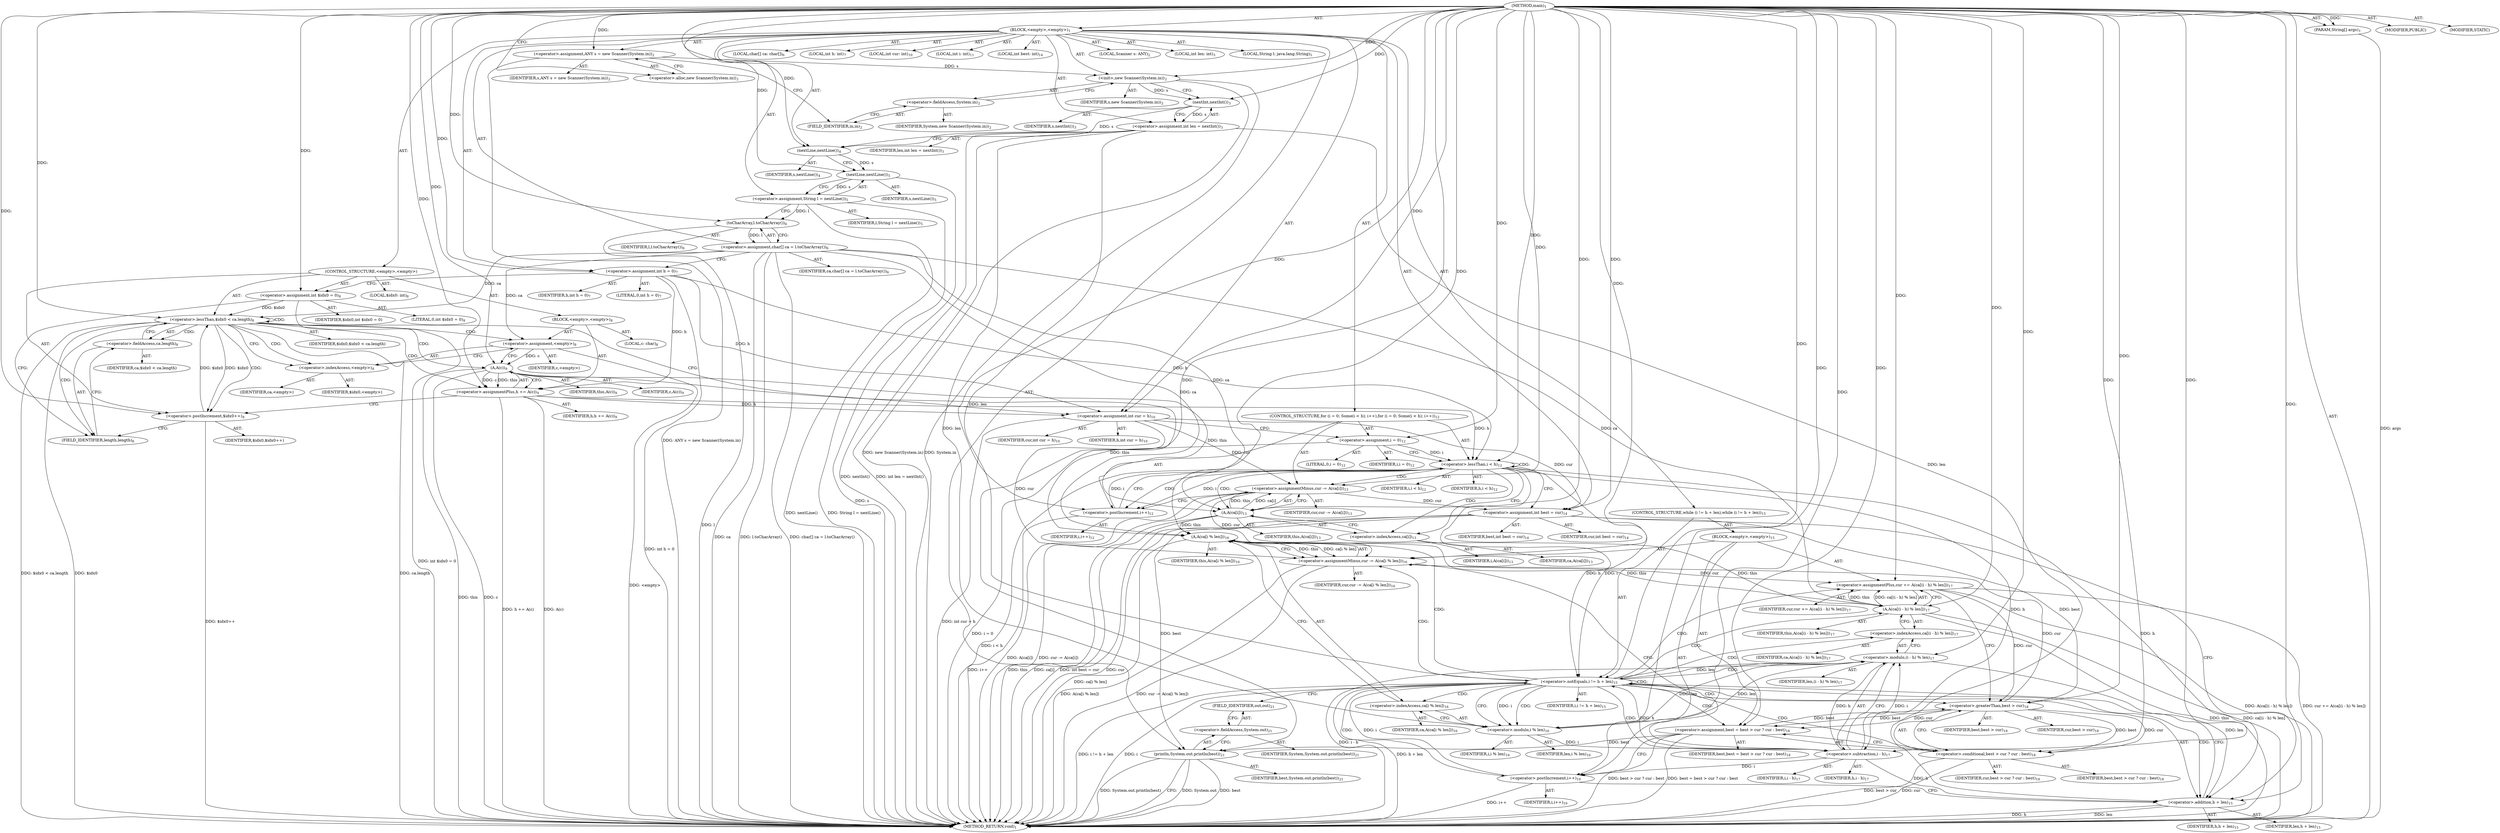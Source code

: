 digraph "main" {  
"19" [label = <(METHOD,main)<SUB>1</SUB>> ]
"20" [label = <(PARAM,String[] args)<SUB>1</SUB>> ]
"21" [label = <(BLOCK,&lt;empty&gt;,&lt;empty&gt;)<SUB>1</SUB>> ]
"4" [label = <(LOCAL,Scanner s: ANY)<SUB>2</SUB>> ]
"22" [label = <(&lt;operator&gt;.assignment,ANY s = new Scanner(System.in))<SUB>2</SUB>> ]
"23" [label = <(IDENTIFIER,s,ANY s = new Scanner(System.in))<SUB>2</SUB>> ]
"24" [label = <(&lt;operator&gt;.alloc,new Scanner(System.in))<SUB>2</SUB>> ]
"25" [label = <(&lt;init&gt;,new Scanner(System.in))<SUB>2</SUB>> ]
"3" [label = <(IDENTIFIER,s,new Scanner(System.in))<SUB>2</SUB>> ]
"26" [label = <(&lt;operator&gt;.fieldAccess,System.in)<SUB>2</SUB>> ]
"27" [label = <(IDENTIFIER,System,new Scanner(System.in))<SUB>2</SUB>> ]
"28" [label = <(FIELD_IDENTIFIER,in,in)<SUB>2</SUB>> ]
"29" [label = <(LOCAL,int len: int)<SUB>3</SUB>> ]
"30" [label = <(&lt;operator&gt;.assignment,int len = nextInt())<SUB>3</SUB>> ]
"31" [label = <(IDENTIFIER,len,int len = nextInt())<SUB>3</SUB>> ]
"32" [label = <(nextInt,nextInt())<SUB>3</SUB>> ]
"33" [label = <(IDENTIFIER,s,nextInt())<SUB>3</SUB>> ]
"34" [label = <(nextLine,nextLine())<SUB>4</SUB>> ]
"35" [label = <(IDENTIFIER,s,nextLine())<SUB>4</SUB>> ]
"36" [label = <(LOCAL,String l: java.lang.String)<SUB>5</SUB>> ]
"37" [label = <(&lt;operator&gt;.assignment,String l = nextLine())<SUB>5</SUB>> ]
"38" [label = <(IDENTIFIER,l,String l = nextLine())<SUB>5</SUB>> ]
"39" [label = <(nextLine,nextLine())<SUB>5</SUB>> ]
"40" [label = <(IDENTIFIER,s,nextLine())<SUB>5</SUB>> ]
"41" [label = <(LOCAL,char[] ca: char[])<SUB>6</SUB>> ]
"42" [label = <(&lt;operator&gt;.assignment,char[] ca = l.toCharArray())<SUB>6</SUB>> ]
"43" [label = <(IDENTIFIER,ca,char[] ca = l.toCharArray())<SUB>6</SUB>> ]
"44" [label = <(toCharArray,l.toCharArray())<SUB>6</SUB>> ]
"45" [label = <(IDENTIFIER,l,l.toCharArray())<SUB>6</SUB>> ]
"46" [label = <(LOCAL,int h: int)<SUB>7</SUB>> ]
"47" [label = <(&lt;operator&gt;.assignment,int h = 0)<SUB>7</SUB>> ]
"48" [label = <(IDENTIFIER,h,int h = 0)<SUB>7</SUB>> ]
"49" [label = <(LITERAL,0,int h = 0)<SUB>7</SUB>> ]
"50" [label = <(CONTROL_STRUCTURE,&lt;empty&gt;,&lt;empty&gt;)> ]
"51" [label = <(LOCAL,$idx0: int)<SUB>8</SUB>> ]
"52" [label = <(&lt;operator&gt;.assignment,int $idx0 = 0)<SUB>8</SUB>> ]
"53" [label = <(IDENTIFIER,$idx0,int $idx0 = 0)> ]
"54" [label = <(LITERAL,0,int $idx0 = 0)<SUB>8</SUB>> ]
"55" [label = <(&lt;operator&gt;.lessThan,$idx0 &lt; ca.length)<SUB>8</SUB>> ]
"56" [label = <(IDENTIFIER,$idx0,$idx0 &lt; ca.length)> ]
"57" [label = <(&lt;operator&gt;.fieldAccess,ca.length)<SUB>8</SUB>> ]
"58" [label = <(IDENTIFIER,ca,$idx0 &lt; ca.length)> ]
"59" [label = <(FIELD_IDENTIFIER,length,length)<SUB>8</SUB>> ]
"60" [label = <(&lt;operator&gt;.postIncrement,$idx0++)<SUB>8</SUB>> ]
"61" [label = <(IDENTIFIER,$idx0,$idx0++)> ]
"62" [label = <(BLOCK,&lt;empty&gt;,&lt;empty&gt;)<SUB>8</SUB>> ]
"63" [label = <(LOCAL,c: char)<SUB>8</SUB>> ]
"64" [label = <(&lt;operator&gt;.assignment,&lt;empty&gt;)<SUB>8</SUB>> ]
"65" [label = <(IDENTIFIER,c,&lt;empty&gt;)> ]
"66" [label = <(&lt;operator&gt;.indexAccess,&lt;empty&gt;)<SUB>8</SUB>> ]
"67" [label = <(IDENTIFIER,ca,&lt;empty&gt;)> ]
"68" [label = <(IDENTIFIER,$idx0,&lt;empty&gt;)> ]
"69" [label = <(&lt;operator&gt;.assignmentPlus,h += A(c))<SUB>9</SUB>> ]
"70" [label = <(IDENTIFIER,h,h += A(c))<SUB>9</SUB>> ]
"71" [label = <(A,A(c))<SUB>9</SUB>> ]
"72" [label = <(IDENTIFIER,this,A(c))<SUB>9</SUB>> ]
"73" [label = <(IDENTIFIER,c,A(c))<SUB>9</SUB>> ]
"74" [label = <(LOCAL,int cur: int)<SUB>10</SUB>> ]
"75" [label = <(&lt;operator&gt;.assignment,int cur = h)<SUB>10</SUB>> ]
"76" [label = <(IDENTIFIER,cur,int cur = h)<SUB>10</SUB>> ]
"77" [label = <(IDENTIFIER,h,int cur = h)<SUB>10</SUB>> ]
"78" [label = <(LOCAL,int i: int)<SUB>11</SUB>> ]
"79" [label = <(CONTROL_STRUCTURE,for (i = 0; Some(i &lt; h); i++),for (i = 0; Some(i &lt; h); i++))<SUB>12</SUB>> ]
"80" [label = <(&lt;operator&gt;.assignment,i = 0)<SUB>12</SUB>> ]
"81" [label = <(IDENTIFIER,i,i = 0)<SUB>12</SUB>> ]
"82" [label = <(LITERAL,0,i = 0)<SUB>12</SUB>> ]
"83" [label = <(&lt;operator&gt;.lessThan,i &lt; h)<SUB>12</SUB>> ]
"84" [label = <(IDENTIFIER,i,i &lt; h)<SUB>12</SUB>> ]
"85" [label = <(IDENTIFIER,h,i &lt; h)<SUB>12</SUB>> ]
"86" [label = <(&lt;operator&gt;.postIncrement,i++)<SUB>12</SUB>> ]
"87" [label = <(IDENTIFIER,i,i++)<SUB>12</SUB>> ]
"88" [label = <(&lt;operator&gt;.assignmentMinus,cur -= A(ca[i]))<SUB>13</SUB>> ]
"89" [label = <(IDENTIFIER,cur,cur -= A(ca[i]))<SUB>13</SUB>> ]
"90" [label = <(A,A(ca[i]))<SUB>13</SUB>> ]
"91" [label = <(IDENTIFIER,this,A(ca[i]))<SUB>13</SUB>> ]
"92" [label = <(&lt;operator&gt;.indexAccess,ca[i])<SUB>13</SUB>> ]
"93" [label = <(IDENTIFIER,ca,A(ca[i]))<SUB>13</SUB>> ]
"94" [label = <(IDENTIFIER,i,A(ca[i]))<SUB>13</SUB>> ]
"95" [label = <(LOCAL,int best: int)<SUB>14</SUB>> ]
"96" [label = <(&lt;operator&gt;.assignment,int best = cur)<SUB>14</SUB>> ]
"97" [label = <(IDENTIFIER,best,int best = cur)<SUB>14</SUB>> ]
"98" [label = <(IDENTIFIER,cur,int best = cur)<SUB>14</SUB>> ]
"99" [label = <(CONTROL_STRUCTURE,while (i != h + len),while (i != h + len))<SUB>15</SUB>> ]
"100" [label = <(&lt;operator&gt;.notEquals,i != h + len)<SUB>15</SUB>> ]
"101" [label = <(IDENTIFIER,i,i != h + len)<SUB>15</SUB>> ]
"102" [label = <(&lt;operator&gt;.addition,h + len)<SUB>15</SUB>> ]
"103" [label = <(IDENTIFIER,h,h + len)<SUB>15</SUB>> ]
"104" [label = <(IDENTIFIER,len,h + len)<SUB>15</SUB>> ]
"105" [label = <(BLOCK,&lt;empty&gt;,&lt;empty&gt;)<SUB>15</SUB>> ]
"106" [label = <(&lt;operator&gt;.assignmentMinus,cur -= A(ca[i % len]))<SUB>16</SUB>> ]
"107" [label = <(IDENTIFIER,cur,cur -= A(ca[i % len]))<SUB>16</SUB>> ]
"108" [label = <(A,A(ca[i % len]))<SUB>16</SUB>> ]
"109" [label = <(IDENTIFIER,this,A(ca[i % len]))<SUB>16</SUB>> ]
"110" [label = <(&lt;operator&gt;.indexAccess,ca[i % len])<SUB>16</SUB>> ]
"111" [label = <(IDENTIFIER,ca,A(ca[i % len]))<SUB>16</SUB>> ]
"112" [label = <(&lt;operator&gt;.modulo,i % len)<SUB>16</SUB>> ]
"113" [label = <(IDENTIFIER,i,i % len)<SUB>16</SUB>> ]
"114" [label = <(IDENTIFIER,len,i % len)<SUB>16</SUB>> ]
"115" [label = <(&lt;operator&gt;.assignmentPlus,cur += A(ca[(i - h) % len]))<SUB>17</SUB>> ]
"116" [label = <(IDENTIFIER,cur,cur += A(ca[(i - h) % len]))<SUB>17</SUB>> ]
"117" [label = <(A,A(ca[(i - h) % len]))<SUB>17</SUB>> ]
"118" [label = <(IDENTIFIER,this,A(ca[(i - h) % len]))<SUB>17</SUB>> ]
"119" [label = <(&lt;operator&gt;.indexAccess,ca[(i - h) % len])<SUB>17</SUB>> ]
"120" [label = <(IDENTIFIER,ca,A(ca[(i - h) % len]))<SUB>17</SUB>> ]
"121" [label = <(&lt;operator&gt;.modulo,(i - h) % len)<SUB>17</SUB>> ]
"122" [label = <(&lt;operator&gt;.subtraction,i - h)<SUB>17</SUB>> ]
"123" [label = <(IDENTIFIER,i,i - h)<SUB>17</SUB>> ]
"124" [label = <(IDENTIFIER,h,i - h)<SUB>17</SUB>> ]
"125" [label = <(IDENTIFIER,len,(i - h) % len)<SUB>17</SUB>> ]
"126" [label = <(&lt;operator&gt;.assignment,best = best &gt; cur ? cur : best)<SUB>18</SUB>> ]
"127" [label = <(IDENTIFIER,best,best = best &gt; cur ? cur : best)<SUB>18</SUB>> ]
"128" [label = <(&lt;operator&gt;.conditional,best &gt; cur ? cur : best)<SUB>18</SUB>> ]
"129" [label = <(&lt;operator&gt;.greaterThan,best &gt; cur)<SUB>18</SUB>> ]
"130" [label = <(IDENTIFIER,best,best &gt; cur)<SUB>18</SUB>> ]
"131" [label = <(IDENTIFIER,cur,best &gt; cur)<SUB>18</SUB>> ]
"132" [label = <(IDENTIFIER,cur,best &gt; cur ? cur : best)<SUB>18</SUB>> ]
"133" [label = <(IDENTIFIER,best,best &gt; cur ? cur : best)<SUB>18</SUB>> ]
"134" [label = <(&lt;operator&gt;.postIncrement,i++)<SUB>19</SUB>> ]
"135" [label = <(IDENTIFIER,i,i++)<SUB>19</SUB>> ]
"136" [label = <(println,System.out.println(best))<SUB>21</SUB>> ]
"137" [label = <(&lt;operator&gt;.fieldAccess,System.out)<SUB>21</SUB>> ]
"138" [label = <(IDENTIFIER,System,System.out.println(best))<SUB>21</SUB>> ]
"139" [label = <(FIELD_IDENTIFIER,out,out)<SUB>21</SUB>> ]
"140" [label = <(IDENTIFIER,best,System.out.println(best))<SUB>21</SUB>> ]
"141" [label = <(MODIFIER,PUBLIC)> ]
"142" [label = <(MODIFIER,STATIC)> ]
"143" [label = <(METHOD_RETURN,void)<SUB>1</SUB>> ]
  "19" -> "20"  [ label = "AST: "] 
  "19" -> "21"  [ label = "AST: "] 
  "19" -> "141"  [ label = "AST: "] 
  "19" -> "142"  [ label = "AST: "] 
  "19" -> "143"  [ label = "AST: "] 
  "21" -> "4"  [ label = "AST: "] 
  "21" -> "22"  [ label = "AST: "] 
  "21" -> "25"  [ label = "AST: "] 
  "21" -> "29"  [ label = "AST: "] 
  "21" -> "30"  [ label = "AST: "] 
  "21" -> "34"  [ label = "AST: "] 
  "21" -> "36"  [ label = "AST: "] 
  "21" -> "37"  [ label = "AST: "] 
  "21" -> "41"  [ label = "AST: "] 
  "21" -> "42"  [ label = "AST: "] 
  "21" -> "46"  [ label = "AST: "] 
  "21" -> "47"  [ label = "AST: "] 
  "21" -> "50"  [ label = "AST: "] 
  "21" -> "74"  [ label = "AST: "] 
  "21" -> "75"  [ label = "AST: "] 
  "21" -> "78"  [ label = "AST: "] 
  "21" -> "79"  [ label = "AST: "] 
  "21" -> "95"  [ label = "AST: "] 
  "21" -> "96"  [ label = "AST: "] 
  "21" -> "99"  [ label = "AST: "] 
  "21" -> "136"  [ label = "AST: "] 
  "22" -> "23"  [ label = "AST: "] 
  "22" -> "24"  [ label = "AST: "] 
  "25" -> "3"  [ label = "AST: "] 
  "25" -> "26"  [ label = "AST: "] 
  "26" -> "27"  [ label = "AST: "] 
  "26" -> "28"  [ label = "AST: "] 
  "30" -> "31"  [ label = "AST: "] 
  "30" -> "32"  [ label = "AST: "] 
  "32" -> "33"  [ label = "AST: "] 
  "34" -> "35"  [ label = "AST: "] 
  "37" -> "38"  [ label = "AST: "] 
  "37" -> "39"  [ label = "AST: "] 
  "39" -> "40"  [ label = "AST: "] 
  "42" -> "43"  [ label = "AST: "] 
  "42" -> "44"  [ label = "AST: "] 
  "44" -> "45"  [ label = "AST: "] 
  "47" -> "48"  [ label = "AST: "] 
  "47" -> "49"  [ label = "AST: "] 
  "50" -> "51"  [ label = "AST: "] 
  "50" -> "52"  [ label = "AST: "] 
  "50" -> "55"  [ label = "AST: "] 
  "50" -> "60"  [ label = "AST: "] 
  "50" -> "62"  [ label = "AST: "] 
  "52" -> "53"  [ label = "AST: "] 
  "52" -> "54"  [ label = "AST: "] 
  "55" -> "56"  [ label = "AST: "] 
  "55" -> "57"  [ label = "AST: "] 
  "57" -> "58"  [ label = "AST: "] 
  "57" -> "59"  [ label = "AST: "] 
  "60" -> "61"  [ label = "AST: "] 
  "62" -> "63"  [ label = "AST: "] 
  "62" -> "64"  [ label = "AST: "] 
  "62" -> "69"  [ label = "AST: "] 
  "64" -> "65"  [ label = "AST: "] 
  "64" -> "66"  [ label = "AST: "] 
  "66" -> "67"  [ label = "AST: "] 
  "66" -> "68"  [ label = "AST: "] 
  "69" -> "70"  [ label = "AST: "] 
  "69" -> "71"  [ label = "AST: "] 
  "71" -> "72"  [ label = "AST: "] 
  "71" -> "73"  [ label = "AST: "] 
  "75" -> "76"  [ label = "AST: "] 
  "75" -> "77"  [ label = "AST: "] 
  "79" -> "80"  [ label = "AST: "] 
  "79" -> "83"  [ label = "AST: "] 
  "79" -> "86"  [ label = "AST: "] 
  "79" -> "88"  [ label = "AST: "] 
  "80" -> "81"  [ label = "AST: "] 
  "80" -> "82"  [ label = "AST: "] 
  "83" -> "84"  [ label = "AST: "] 
  "83" -> "85"  [ label = "AST: "] 
  "86" -> "87"  [ label = "AST: "] 
  "88" -> "89"  [ label = "AST: "] 
  "88" -> "90"  [ label = "AST: "] 
  "90" -> "91"  [ label = "AST: "] 
  "90" -> "92"  [ label = "AST: "] 
  "92" -> "93"  [ label = "AST: "] 
  "92" -> "94"  [ label = "AST: "] 
  "96" -> "97"  [ label = "AST: "] 
  "96" -> "98"  [ label = "AST: "] 
  "99" -> "100"  [ label = "AST: "] 
  "99" -> "105"  [ label = "AST: "] 
  "100" -> "101"  [ label = "AST: "] 
  "100" -> "102"  [ label = "AST: "] 
  "102" -> "103"  [ label = "AST: "] 
  "102" -> "104"  [ label = "AST: "] 
  "105" -> "106"  [ label = "AST: "] 
  "105" -> "115"  [ label = "AST: "] 
  "105" -> "126"  [ label = "AST: "] 
  "105" -> "134"  [ label = "AST: "] 
  "106" -> "107"  [ label = "AST: "] 
  "106" -> "108"  [ label = "AST: "] 
  "108" -> "109"  [ label = "AST: "] 
  "108" -> "110"  [ label = "AST: "] 
  "110" -> "111"  [ label = "AST: "] 
  "110" -> "112"  [ label = "AST: "] 
  "112" -> "113"  [ label = "AST: "] 
  "112" -> "114"  [ label = "AST: "] 
  "115" -> "116"  [ label = "AST: "] 
  "115" -> "117"  [ label = "AST: "] 
  "117" -> "118"  [ label = "AST: "] 
  "117" -> "119"  [ label = "AST: "] 
  "119" -> "120"  [ label = "AST: "] 
  "119" -> "121"  [ label = "AST: "] 
  "121" -> "122"  [ label = "AST: "] 
  "121" -> "125"  [ label = "AST: "] 
  "122" -> "123"  [ label = "AST: "] 
  "122" -> "124"  [ label = "AST: "] 
  "126" -> "127"  [ label = "AST: "] 
  "126" -> "128"  [ label = "AST: "] 
  "128" -> "129"  [ label = "AST: "] 
  "128" -> "132"  [ label = "AST: "] 
  "128" -> "133"  [ label = "AST: "] 
  "129" -> "130"  [ label = "AST: "] 
  "129" -> "131"  [ label = "AST: "] 
  "134" -> "135"  [ label = "AST: "] 
  "136" -> "137"  [ label = "AST: "] 
  "136" -> "140"  [ label = "AST: "] 
  "137" -> "138"  [ label = "AST: "] 
  "137" -> "139"  [ label = "AST: "] 
  "22" -> "28"  [ label = "CFG: "] 
  "25" -> "32"  [ label = "CFG: "] 
  "30" -> "34"  [ label = "CFG: "] 
  "34" -> "39"  [ label = "CFG: "] 
  "37" -> "44"  [ label = "CFG: "] 
  "42" -> "47"  [ label = "CFG: "] 
  "47" -> "52"  [ label = "CFG: "] 
  "75" -> "80"  [ label = "CFG: "] 
  "96" -> "102"  [ label = "CFG: "] 
  "136" -> "143"  [ label = "CFG: "] 
  "24" -> "22"  [ label = "CFG: "] 
  "26" -> "25"  [ label = "CFG: "] 
  "32" -> "30"  [ label = "CFG: "] 
  "39" -> "37"  [ label = "CFG: "] 
  "44" -> "42"  [ label = "CFG: "] 
  "52" -> "59"  [ label = "CFG: "] 
  "55" -> "66"  [ label = "CFG: "] 
  "55" -> "75"  [ label = "CFG: "] 
  "60" -> "59"  [ label = "CFG: "] 
  "80" -> "83"  [ label = "CFG: "] 
  "83" -> "92"  [ label = "CFG: "] 
  "83" -> "96"  [ label = "CFG: "] 
  "86" -> "83"  [ label = "CFG: "] 
  "88" -> "86"  [ label = "CFG: "] 
  "100" -> "112"  [ label = "CFG: "] 
  "100" -> "139"  [ label = "CFG: "] 
  "137" -> "136"  [ label = "CFG: "] 
  "28" -> "26"  [ label = "CFG: "] 
  "57" -> "55"  [ label = "CFG: "] 
  "64" -> "71"  [ label = "CFG: "] 
  "69" -> "60"  [ label = "CFG: "] 
  "90" -> "88"  [ label = "CFG: "] 
  "102" -> "100"  [ label = "CFG: "] 
  "106" -> "122"  [ label = "CFG: "] 
  "115" -> "129"  [ label = "CFG: "] 
  "126" -> "134"  [ label = "CFG: "] 
  "134" -> "102"  [ label = "CFG: "] 
  "139" -> "137"  [ label = "CFG: "] 
  "59" -> "57"  [ label = "CFG: "] 
  "66" -> "64"  [ label = "CFG: "] 
  "71" -> "69"  [ label = "CFG: "] 
  "92" -> "90"  [ label = "CFG: "] 
  "108" -> "106"  [ label = "CFG: "] 
  "117" -> "115"  [ label = "CFG: "] 
  "128" -> "126"  [ label = "CFG: "] 
  "110" -> "108"  [ label = "CFG: "] 
  "119" -> "117"  [ label = "CFG: "] 
  "129" -> "128"  [ label = "CFG: "] 
  "112" -> "110"  [ label = "CFG: "] 
  "121" -> "119"  [ label = "CFG: "] 
  "122" -> "121"  [ label = "CFG: "] 
  "19" -> "24"  [ label = "CFG: "] 
  "20" -> "143"  [ label = "DDG: args"] 
  "22" -> "143"  [ label = "DDG: ANY s = new Scanner(System.in)"] 
  "25" -> "143"  [ label = "DDG: System.in"] 
  "25" -> "143"  [ label = "DDG: new Scanner(System.in)"] 
  "30" -> "143"  [ label = "DDG: nextInt()"] 
  "30" -> "143"  [ label = "DDG: int len = nextInt()"] 
  "39" -> "143"  [ label = "DDG: s"] 
  "37" -> "143"  [ label = "DDG: nextLine()"] 
  "37" -> "143"  [ label = "DDG: String l = nextLine()"] 
  "42" -> "143"  [ label = "DDG: ca"] 
  "44" -> "143"  [ label = "DDG: l"] 
  "42" -> "143"  [ label = "DDG: l.toCharArray()"] 
  "42" -> "143"  [ label = "DDG: char[] ca = l.toCharArray()"] 
  "47" -> "143"  [ label = "DDG: int h = 0"] 
  "52" -> "143"  [ label = "DDG: int $idx0 = 0"] 
  "55" -> "143"  [ label = "DDG: $idx0"] 
  "55" -> "143"  [ label = "DDG: ca.length"] 
  "55" -> "143"  [ label = "DDG: $idx0 &lt; ca.length"] 
  "75" -> "143"  [ label = "DDG: int cur = h"] 
  "80" -> "143"  [ label = "DDG: i = 0"] 
  "83" -> "143"  [ label = "DDG: i &lt; h"] 
  "96" -> "143"  [ label = "DDG: cur"] 
  "96" -> "143"  [ label = "DDG: int best = cur"] 
  "100" -> "143"  [ label = "DDG: i"] 
  "102" -> "143"  [ label = "DDG: h"] 
  "102" -> "143"  [ label = "DDG: len"] 
  "100" -> "143"  [ label = "DDG: h + len"] 
  "100" -> "143"  [ label = "DDG: i != h + len"] 
  "136" -> "143"  [ label = "DDG: System.out"] 
  "136" -> "143"  [ label = "DDG: best"] 
  "136" -> "143"  [ label = "DDG: System.out.println(best)"] 
  "108" -> "143"  [ label = "DDG: ca[i % len]"] 
  "106" -> "143"  [ label = "DDG: A(ca[i % len])"] 
  "106" -> "143"  [ label = "DDG: cur -= A(ca[i % len])"] 
  "117" -> "143"  [ label = "DDG: this"] 
  "121" -> "143"  [ label = "DDG: i - h"] 
  "117" -> "143"  [ label = "DDG: ca[(i - h) % len]"] 
  "115" -> "143"  [ label = "DDG: A(ca[(i - h) % len])"] 
  "115" -> "143"  [ label = "DDG: cur += A(ca[(i - h) % len])"] 
  "128" -> "143"  [ label = "DDG: best &gt; cur"] 
  "128" -> "143"  [ label = "DDG: cur"] 
  "126" -> "143"  [ label = "DDG: best &gt; cur ? cur : best"] 
  "126" -> "143"  [ label = "DDG: best = best &gt; cur ? cur : best"] 
  "134" -> "143"  [ label = "DDG: i++"] 
  "90" -> "143"  [ label = "DDG: this"] 
  "90" -> "143"  [ label = "DDG: ca[i]"] 
  "88" -> "143"  [ label = "DDG: A(ca[i])"] 
  "88" -> "143"  [ label = "DDG: cur -= A(ca[i])"] 
  "86" -> "143"  [ label = "DDG: i++"] 
  "64" -> "143"  [ label = "DDG: &lt;empty&gt;"] 
  "71" -> "143"  [ label = "DDG: this"] 
  "71" -> "143"  [ label = "DDG: c"] 
  "69" -> "143"  [ label = "DDG: A(c)"] 
  "69" -> "143"  [ label = "DDG: h += A(c)"] 
  "60" -> "143"  [ label = "DDG: $idx0++"] 
  "19" -> "20"  [ label = "DDG: "] 
  "19" -> "22"  [ label = "DDG: "] 
  "32" -> "30"  [ label = "DDG: s"] 
  "39" -> "37"  [ label = "DDG: s"] 
  "44" -> "42"  [ label = "DDG: l"] 
  "19" -> "47"  [ label = "DDG: "] 
  "47" -> "75"  [ label = "DDG: h"] 
  "69" -> "75"  [ label = "DDG: h"] 
  "19" -> "75"  [ label = "DDG: "] 
  "75" -> "96"  [ label = "DDG: cur"] 
  "88" -> "96"  [ label = "DDG: cur"] 
  "19" -> "96"  [ label = "DDG: "] 
  "22" -> "25"  [ label = "DDG: s"] 
  "19" -> "25"  [ label = "DDG: "] 
  "32" -> "34"  [ label = "DDG: s"] 
  "19" -> "34"  [ label = "DDG: "] 
  "19" -> "52"  [ label = "DDG: "] 
  "19" -> "80"  [ label = "DDG: "] 
  "90" -> "88"  [ label = "DDG: this"] 
  "90" -> "88"  [ label = "DDG: ca[i]"] 
  "96" -> "136"  [ label = "DDG: best"] 
  "126" -> "136"  [ label = "DDG: best"] 
  "19" -> "136"  [ label = "DDG: "] 
  "25" -> "32"  [ label = "DDG: s"] 
  "19" -> "32"  [ label = "DDG: "] 
  "34" -> "39"  [ label = "DDG: s"] 
  "19" -> "39"  [ label = "DDG: "] 
  "37" -> "44"  [ label = "DDG: l"] 
  "19" -> "44"  [ label = "DDG: "] 
  "52" -> "55"  [ label = "DDG: $idx0"] 
  "60" -> "55"  [ label = "DDG: $idx0"] 
  "19" -> "55"  [ label = "DDG: "] 
  "42" -> "55"  [ label = "DDG: ca"] 
  "55" -> "60"  [ label = "DDG: $idx0"] 
  "19" -> "60"  [ label = "DDG: "] 
  "42" -> "64"  [ label = "DDG: ca"] 
  "71" -> "69"  [ label = "DDG: this"] 
  "71" -> "69"  [ label = "DDG: c"] 
  "80" -> "83"  [ label = "DDG: i"] 
  "86" -> "83"  [ label = "DDG: i"] 
  "19" -> "83"  [ label = "DDG: "] 
  "47" -> "83"  [ label = "DDG: h"] 
  "69" -> "83"  [ label = "DDG: h"] 
  "83" -> "86"  [ label = "DDG: i"] 
  "19" -> "86"  [ label = "DDG: "] 
  "75" -> "88"  [ label = "DDG: cur"] 
  "19" -> "88"  [ label = "DDG: "] 
  "83" -> "100"  [ label = "DDG: i"] 
  "134" -> "100"  [ label = "DDG: i"] 
  "19" -> "100"  [ label = "DDG: "] 
  "83" -> "100"  [ label = "DDG: h"] 
  "122" -> "100"  [ label = "DDG: h"] 
  "30" -> "100"  [ label = "DDG: len"] 
  "121" -> "100"  [ label = "DDG: len"] 
  "108" -> "106"  [ label = "DDG: this"] 
  "108" -> "106"  [ label = "DDG: ca[i % len]"] 
  "117" -> "115"  [ label = "DDG: this"] 
  "117" -> "115"  [ label = "DDG: ca[(i - h) % len]"] 
  "129" -> "126"  [ label = "DDG: cur"] 
  "19" -> "126"  [ label = "DDG: "] 
  "129" -> "126"  [ label = "DDG: best"] 
  "47" -> "69"  [ label = "DDG: h"] 
  "19" -> "69"  [ label = "DDG: "] 
  "71" -> "90"  [ label = "DDG: this"] 
  "19" -> "90"  [ label = "DDG: "] 
  "42" -> "90"  [ label = "DDG: ca"] 
  "83" -> "102"  [ label = "DDG: h"] 
  "122" -> "102"  [ label = "DDG: h"] 
  "19" -> "102"  [ label = "DDG: "] 
  "30" -> "102"  [ label = "DDG: len"] 
  "121" -> "102"  [ label = "DDG: len"] 
  "19" -> "106"  [ label = "DDG: "] 
  "75" -> "106"  [ label = "DDG: cur"] 
  "88" -> "106"  [ label = "DDG: cur"] 
  "129" -> "106"  [ label = "DDG: cur"] 
  "106" -> "115"  [ label = "DDG: cur"] 
  "19" -> "115"  [ label = "DDG: "] 
  "122" -> "134"  [ label = "DDG: i"] 
  "19" -> "134"  [ label = "DDG: "] 
  "19" -> "71"  [ label = "DDG: "] 
  "64" -> "71"  [ label = "DDG: c"] 
  "117" -> "108"  [ label = "DDG: this"] 
  "90" -> "108"  [ label = "DDG: this"] 
  "71" -> "108"  [ label = "DDG: this"] 
  "19" -> "108"  [ label = "DDG: "] 
  "42" -> "108"  [ label = "DDG: ca"] 
  "108" -> "117"  [ label = "DDG: this"] 
  "19" -> "117"  [ label = "DDG: "] 
  "42" -> "117"  [ label = "DDG: ca"] 
  "129" -> "128"  [ label = "DDG: cur"] 
  "19" -> "128"  [ label = "DDG: "] 
  "129" -> "128"  [ label = "DDG: best"] 
  "96" -> "129"  [ label = "DDG: best"] 
  "126" -> "129"  [ label = "DDG: best"] 
  "19" -> "129"  [ label = "DDG: "] 
  "115" -> "129"  [ label = "DDG: cur"] 
  "100" -> "112"  [ label = "DDG: i"] 
  "19" -> "112"  [ label = "DDG: "] 
  "30" -> "112"  [ label = "DDG: len"] 
  "121" -> "112"  [ label = "DDG: len"] 
  "122" -> "121"  [ label = "DDG: i"] 
  "122" -> "121"  [ label = "DDG: h"] 
  "112" -> "121"  [ label = "DDG: len"] 
  "19" -> "121"  [ label = "DDG: "] 
  "112" -> "122"  [ label = "DDG: i"] 
  "19" -> "122"  [ label = "DDG: "] 
  "83" -> "122"  [ label = "DDG: h"] 
  "55" -> "60"  [ label = "CDG: "] 
  "55" -> "64"  [ label = "CDG: "] 
  "55" -> "57"  [ label = "CDG: "] 
  "55" -> "66"  [ label = "CDG: "] 
  "55" -> "69"  [ label = "CDG: "] 
  "55" -> "59"  [ label = "CDG: "] 
  "55" -> "71"  [ label = "CDG: "] 
  "55" -> "55"  [ label = "CDG: "] 
  "83" -> "92"  [ label = "CDG: "] 
  "83" -> "90"  [ label = "CDG: "] 
  "83" -> "83"  [ label = "CDG: "] 
  "83" -> "88"  [ label = "CDG: "] 
  "83" -> "86"  [ label = "CDG: "] 
  "100" -> "115"  [ label = "CDG: "] 
  "100" -> "122"  [ label = "CDG: "] 
  "100" -> "128"  [ label = "CDG: "] 
  "100" -> "102"  [ label = "CDG: "] 
  "100" -> "119"  [ label = "CDG: "] 
  "100" -> "121"  [ label = "CDG: "] 
  "100" -> "106"  [ label = "CDG: "] 
  "100" -> "112"  [ label = "CDG: "] 
  "100" -> "129"  [ label = "CDG: "] 
  "100" -> "134"  [ label = "CDG: "] 
  "100" -> "126"  [ label = "CDG: "] 
  "100" -> "100"  [ label = "CDG: "] 
  "100" -> "110"  [ label = "CDG: "] 
  "100" -> "117"  [ label = "CDG: "] 
  "100" -> "108"  [ label = "CDG: "] 
}

